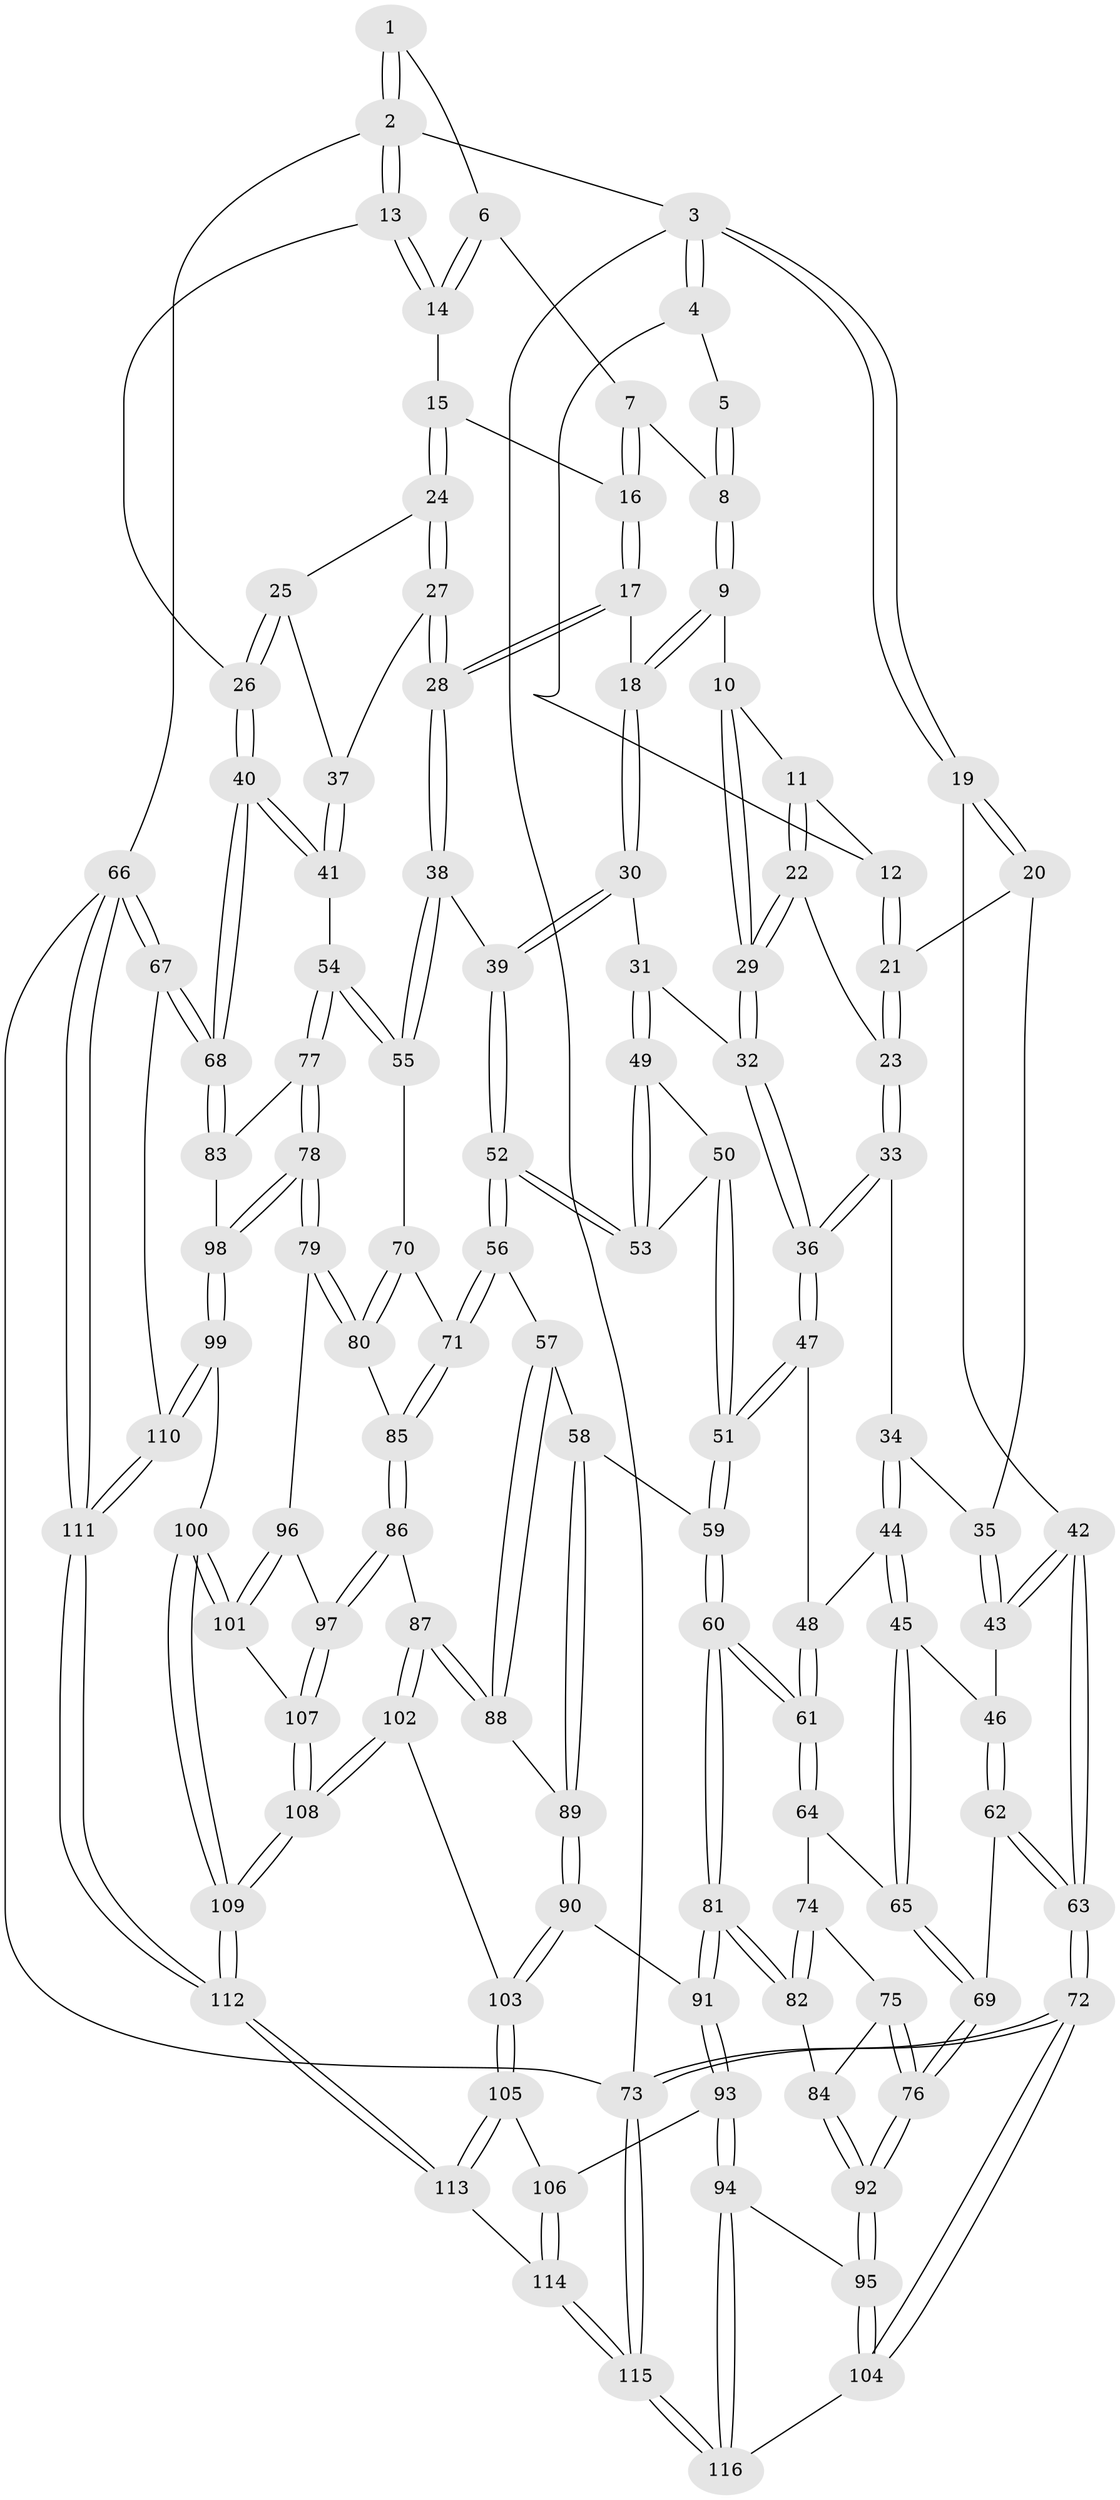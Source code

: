 // Generated by graph-tools (version 1.1) at 2025/27/03/09/25 03:27:07]
// undirected, 116 vertices, 287 edges
graph export_dot {
graph [start="1"]
  node [color=gray90,style=filled];
  1 [pos="+0.832360413877407+0"];
  2 [pos="+1+0"];
  3 [pos="+0+0"];
  4 [pos="+0.3315337611889005+0"];
  5 [pos="+0.7001770303703211+0"];
  6 [pos="+0.8157031961272305+0.08753345802606761"];
  7 [pos="+0.693609048548445+0.09576765728229025"];
  8 [pos="+0.6521438927752222+0.09038880940770352"];
  9 [pos="+0.6191359646247923+0.14404306884602378"];
  10 [pos="+0.5752207281459282+0.14706944057921034"];
  11 [pos="+0.3611852464572584+0.0037330900366958106"];
  12 [pos="+0.3244128686450419+0"];
  13 [pos="+1+0"];
  14 [pos="+0.8253126128694062+0.11275452197995202"];
  15 [pos="+0.8310117076099115+0.15246079960899842"];
  16 [pos="+0.8053161307625153+0.1698681225004419"];
  17 [pos="+0.722595472071879+0.24984978387021367"];
  18 [pos="+0.6730102618441736+0.2153396342330088"];
  19 [pos="+0+0.12730970021194057"];
  20 [pos="+0.1731279723234739+0.13126427358620602"];
  21 [pos="+0.24094489862214213+0.10543319393132208"];
  22 [pos="+0.4532745199566603+0.24476075974878583"];
  23 [pos="+0.2690260546470953+0.18704969078442155"];
  24 [pos="+0.9295670778995812+0.19885901668294462"];
  25 [pos="+0.9964484837287149+0.20694739550083271"];
  26 [pos="+1+0.10411810605717652"];
  27 [pos="+0.7590752919298328+0.34070791580297793"];
  28 [pos="+0.7522085958536747+0.34238828357964035"];
  29 [pos="+0.4836550789762665+0.28492659212622284"];
  30 [pos="+0.5377388465971351+0.3448836414815984"];
  31 [pos="+0.5368468196539924+0.3445597898551309"];
  32 [pos="+0.48273584076508985+0.29679311630444016"];
  33 [pos="+0.27554174287232164+0.21978238114644602"];
  34 [pos="+0.11915798989295279+0.35063536321887184"];
  35 [pos="+0.10325006802423715+0.3352628477954137"];
  36 [pos="+0.3202260749328079+0.3666768123040976"];
  37 [pos="+0.9056198380059539+0.3440325899433849"];
  38 [pos="+0.7235303871850886+0.4159403069006583"];
  39 [pos="+0.660916522389165+0.44246292925332603"];
  40 [pos="+1+0.49576763459359324"];
  41 [pos="+0.9876988360893804+0.5123122160063742"];
  42 [pos="+0+0.2773308335183709"];
  43 [pos="+0+0.3066710407093389"];
  44 [pos="+0.17981820754107336+0.42665074068556064"];
  45 [pos="+0.16425809853492374+0.45330029760612545"];
  46 [pos="+0.05592314009577032+0.46792212949896766"];
  47 [pos="+0.3160792733110898+0.3777321801816073"];
  48 [pos="+0.194969575207602+0.4227364520117419"];
  49 [pos="+0.4936277444318845+0.4110280915703096"];
  50 [pos="+0.47269017961020376+0.4409978027736858"];
  51 [pos="+0.3835391797172191+0.48807620793517587"];
  52 [pos="+0.6163716763245846+0.5212927211051691"];
  53 [pos="+0.5459349864926701+0.4807343853089189"];
  54 [pos="+0.9858850922364923+0.5131082873745301"];
  55 [pos="+0.8592103368503952+0.5264395622988551"];
  56 [pos="+0.6006242814008697+0.5641088262895705"];
  57 [pos="+0.5599839088198362+0.5827094172995317"];
  58 [pos="+0.42642074368051464+0.5847340628380487"];
  59 [pos="+0.39861084396898133+0.5770705003915219"];
  60 [pos="+0.35187845036648396+0.614094298797977"];
  61 [pos="+0.3130985952379379+0.5944306356378393"];
  62 [pos="+0+0.6344331884192531"];
  63 [pos="+0+0.64338693603777"];
  64 [pos="+0.19346953500505562+0.5532363392113684"];
  65 [pos="+0.16185504774518364+0.5126644075650079"];
  66 [pos="+1+1"];
  67 [pos="+1+0.88722097573965"];
  68 [pos="+1+0.7621517183039245"];
  69 [pos="+0.028105929024390908+0.6476067621258054"];
  70 [pos="+0.8531542360336194+0.5380366566061089"];
  71 [pos="+0.6472509782347475+0.6113381375065766"];
  72 [pos="+0+1"];
  73 [pos="+0+1"];
  74 [pos="+0.18820893337025807+0.6252055432686894"];
  75 [pos="+0.17798479058021435+0.637479728847167"];
  76 [pos="+0.07006585174862655+0.6800440908511919"];
  77 [pos="+0.9439991009440094+0.6663969566238709"];
  78 [pos="+0.8417894832783382+0.7190914717106985"];
  79 [pos="+0.8201723243111625+0.6935628905679624"];
  80 [pos="+0.8051601334709356+0.6645301298624038"];
  81 [pos="+0.3379003678705937+0.6417224149829637"];
  82 [pos="+0.30189363314820616+0.6494710665913435"];
  83 [pos="+0.9823881818653581+0.7253339928389692"];
  84 [pos="+0.21892776705312636+0.6925872949842512"];
  85 [pos="+0.6817080669503082+0.657736581315571"];
  86 [pos="+0.6693233781106839+0.7137352474411244"];
  87 [pos="+0.5836619120408171+0.7593680489951224"];
  88 [pos="+0.5493806202177358+0.6979489328596398"];
  89 [pos="+0.47617003535433305+0.7345545450991535"];
  90 [pos="+0.46870420177231625+0.759955778138827"];
  91 [pos="+0.3389216199605831+0.6898919453605173"];
  92 [pos="+0.14831802417090112+0.8054253331569665"];
  93 [pos="+0.30331248989895804+0.8502643810778449"];
  94 [pos="+0.26334990358008004+0.8685279309117055"];
  95 [pos="+0.15193515025064258+0.8185905839861983"];
  96 [pos="+0.7576139884898784+0.7417306352923595"];
  97 [pos="+0.6979819640590564+0.7713220484099911"];
  98 [pos="+0.8689711001464334+0.8132798996736031"];
  99 [pos="+0.868154994078078+0.8257299726064633"];
  100 [pos="+0.8341121401519467+0.8301431208503322"];
  101 [pos="+0.7616988669191797+0.8147276257687753"];
  102 [pos="+0.5593966399594076+0.8339569885585242"];
  103 [pos="+0.47774372190425946+0.8456436529709471"];
  104 [pos="+0.020498831951760832+0.9099424350676939"];
  105 [pos="+0.4534533029475509+0.8650861576897234"];
  106 [pos="+0.4149698423763306+0.8713683340592113"];
  107 [pos="+0.7030709106243461+0.8071917233784927"];
  108 [pos="+0.6413492334800679+0.8816692427014546"];
  109 [pos="+0.6706849460414325+0.9615058458024163"];
  110 [pos="+0.9019781345311129+0.8749213500068461"];
  111 [pos="+0.7737573700257686+1"];
  112 [pos="+0.6925255394697556+1"];
  113 [pos="+0.6319984832047129+1"];
  114 [pos="+0.3878038257456535+1"];
  115 [pos="+0.25278901752265703+1"];
  116 [pos="+0.2477465977797149+1"];
  1 -- 2;
  1 -- 2;
  1 -- 6;
  2 -- 3;
  2 -- 13;
  2 -- 13;
  2 -- 66;
  3 -- 4;
  3 -- 4;
  3 -- 19;
  3 -- 19;
  3 -- 73;
  4 -- 5;
  4 -- 12;
  5 -- 8;
  5 -- 8;
  6 -- 7;
  6 -- 14;
  6 -- 14;
  7 -- 8;
  7 -- 16;
  7 -- 16;
  8 -- 9;
  8 -- 9;
  9 -- 10;
  9 -- 18;
  9 -- 18;
  10 -- 11;
  10 -- 29;
  10 -- 29;
  11 -- 12;
  11 -- 22;
  11 -- 22;
  12 -- 21;
  12 -- 21;
  13 -- 14;
  13 -- 14;
  13 -- 26;
  14 -- 15;
  15 -- 16;
  15 -- 24;
  15 -- 24;
  16 -- 17;
  16 -- 17;
  17 -- 18;
  17 -- 28;
  17 -- 28;
  18 -- 30;
  18 -- 30;
  19 -- 20;
  19 -- 20;
  19 -- 42;
  20 -- 21;
  20 -- 35;
  21 -- 23;
  21 -- 23;
  22 -- 23;
  22 -- 29;
  22 -- 29;
  23 -- 33;
  23 -- 33;
  24 -- 25;
  24 -- 27;
  24 -- 27;
  25 -- 26;
  25 -- 26;
  25 -- 37;
  26 -- 40;
  26 -- 40;
  27 -- 28;
  27 -- 28;
  27 -- 37;
  28 -- 38;
  28 -- 38;
  29 -- 32;
  29 -- 32;
  30 -- 31;
  30 -- 39;
  30 -- 39;
  31 -- 32;
  31 -- 49;
  31 -- 49;
  32 -- 36;
  32 -- 36;
  33 -- 34;
  33 -- 36;
  33 -- 36;
  34 -- 35;
  34 -- 44;
  34 -- 44;
  35 -- 43;
  35 -- 43;
  36 -- 47;
  36 -- 47;
  37 -- 41;
  37 -- 41;
  38 -- 39;
  38 -- 55;
  38 -- 55;
  39 -- 52;
  39 -- 52;
  40 -- 41;
  40 -- 41;
  40 -- 68;
  40 -- 68;
  41 -- 54;
  42 -- 43;
  42 -- 43;
  42 -- 63;
  42 -- 63;
  43 -- 46;
  44 -- 45;
  44 -- 45;
  44 -- 48;
  45 -- 46;
  45 -- 65;
  45 -- 65;
  46 -- 62;
  46 -- 62;
  47 -- 48;
  47 -- 51;
  47 -- 51;
  48 -- 61;
  48 -- 61;
  49 -- 50;
  49 -- 53;
  49 -- 53;
  50 -- 51;
  50 -- 51;
  50 -- 53;
  51 -- 59;
  51 -- 59;
  52 -- 53;
  52 -- 53;
  52 -- 56;
  52 -- 56;
  54 -- 55;
  54 -- 55;
  54 -- 77;
  54 -- 77;
  55 -- 70;
  56 -- 57;
  56 -- 71;
  56 -- 71;
  57 -- 58;
  57 -- 88;
  57 -- 88;
  58 -- 59;
  58 -- 89;
  58 -- 89;
  59 -- 60;
  59 -- 60;
  60 -- 61;
  60 -- 61;
  60 -- 81;
  60 -- 81;
  61 -- 64;
  61 -- 64;
  62 -- 63;
  62 -- 63;
  62 -- 69;
  63 -- 72;
  63 -- 72;
  64 -- 65;
  64 -- 74;
  65 -- 69;
  65 -- 69;
  66 -- 67;
  66 -- 67;
  66 -- 111;
  66 -- 111;
  66 -- 73;
  67 -- 68;
  67 -- 68;
  67 -- 110;
  68 -- 83;
  68 -- 83;
  69 -- 76;
  69 -- 76;
  70 -- 71;
  70 -- 80;
  70 -- 80;
  71 -- 85;
  71 -- 85;
  72 -- 73;
  72 -- 73;
  72 -- 104;
  72 -- 104;
  73 -- 115;
  73 -- 115;
  74 -- 75;
  74 -- 82;
  74 -- 82;
  75 -- 76;
  75 -- 76;
  75 -- 84;
  76 -- 92;
  76 -- 92;
  77 -- 78;
  77 -- 78;
  77 -- 83;
  78 -- 79;
  78 -- 79;
  78 -- 98;
  78 -- 98;
  79 -- 80;
  79 -- 80;
  79 -- 96;
  80 -- 85;
  81 -- 82;
  81 -- 82;
  81 -- 91;
  81 -- 91;
  82 -- 84;
  83 -- 98;
  84 -- 92;
  84 -- 92;
  85 -- 86;
  85 -- 86;
  86 -- 87;
  86 -- 97;
  86 -- 97;
  87 -- 88;
  87 -- 88;
  87 -- 102;
  87 -- 102;
  88 -- 89;
  89 -- 90;
  89 -- 90;
  90 -- 91;
  90 -- 103;
  90 -- 103;
  91 -- 93;
  91 -- 93;
  92 -- 95;
  92 -- 95;
  93 -- 94;
  93 -- 94;
  93 -- 106;
  94 -- 95;
  94 -- 116;
  94 -- 116;
  95 -- 104;
  95 -- 104;
  96 -- 97;
  96 -- 101;
  96 -- 101;
  97 -- 107;
  97 -- 107;
  98 -- 99;
  98 -- 99;
  99 -- 100;
  99 -- 110;
  99 -- 110;
  100 -- 101;
  100 -- 101;
  100 -- 109;
  100 -- 109;
  101 -- 107;
  102 -- 103;
  102 -- 108;
  102 -- 108;
  103 -- 105;
  103 -- 105;
  104 -- 116;
  105 -- 106;
  105 -- 113;
  105 -- 113;
  106 -- 114;
  106 -- 114;
  107 -- 108;
  107 -- 108;
  108 -- 109;
  108 -- 109;
  109 -- 112;
  109 -- 112;
  110 -- 111;
  110 -- 111;
  111 -- 112;
  111 -- 112;
  112 -- 113;
  112 -- 113;
  113 -- 114;
  114 -- 115;
  114 -- 115;
  115 -- 116;
  115 -- 116;
}
